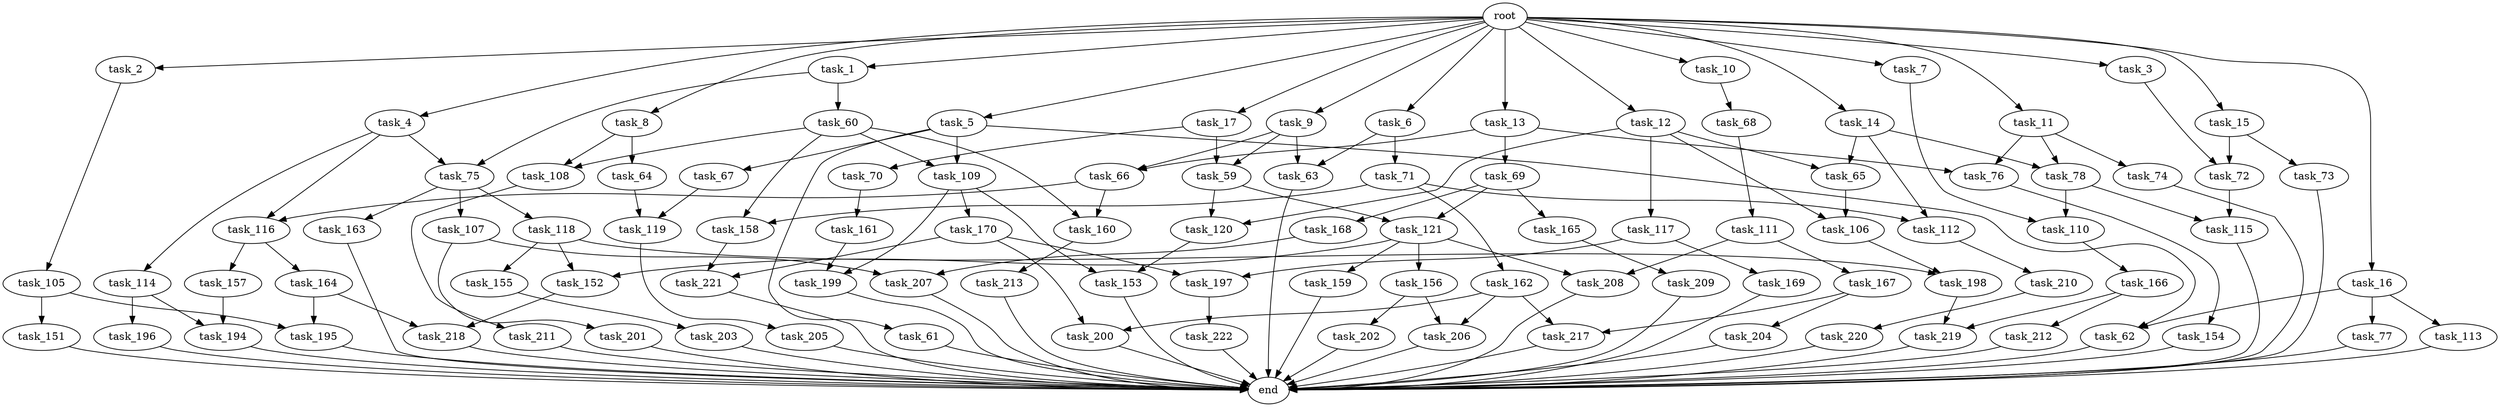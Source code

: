 digraph G {
  root [size="0.000000"];
  task_1 [size="10.240000"];
  task_2 [size="10.240000"];
  task_3 [size="10.240000"];
  task_4 [size="10.240000"];
  task_5 [size="10.240000"];
  task_6 [size="10.240000"];
  task_7 [size="10.240000"];
  task_8 [size="10.240000"];
  task_9 [size="10.240000"];
  task_10 [size="10.240000"];
  task_11 [size="10.240000"];
  task_12 [size="10.240000"];
  task_13 [size="10.240000"];
  task_14 [size="10.240000"];
  task_15 [size="10.240000"];
  task_16 [size="10.240000"];
  task_17 [size="10.240000"];
  task_59 [size="10050223472.639999"];
  task_60 [size="3092376453.120000"];
  task_61 [size="8589934592.000000"];
  task_62 [size="11682311045.120001"];
  task_63 [size="8332236554.240000"];
  task_64 [size="5497558138.880000"];
  task_65 [size="3865470566.400000"];
  task_66 [size="11166914969.600000"];
  task_67 [size="8589934592.000000"];
  task_68 [size="5497558138.880000"];
  task_69 [size="4209067950.080000"];
  task_70 [size="3092376453.120000"];
  task_71 [size="1374389534.720000"];
  task_72 [size="4466765987.840000"];
  task_73 [size="1374389534.720000"];
  task_74 [size="6957847019.520000"];
  task_75 [size="5239860101.120000"];
  task_76 [size="11166914969.600000"];
  task_77 [size="3092376453.120000"];
  task_78 [size="7730941132.800000"];
  task_105 [size="1374389534.720000"];
  task_106 [size="4466765987.840000"];
  task_107 [size="2147483648.000000"];
  task_108 [size="6871947673.600000"];
  task_109 [size="9964324126.719999"];
  task_110 [size="7301444403.200000"];
  task_111 [size="6957847019.520000"];
  task_112 [size="6270652252.160000"];
  task_113 [size="3092376453.120000"];
  task_114 [size="2147483648.000000"];
  task_115 [size="12799002542.080000"];
  task_116 [size="5239860101.120000"];
  task_117 [size="3092376453.120000"];
  task_118 [size="2147483648.000000"];
  task_119 [size="7301444403.200000"];
  task_120 [size="6184752906.240000"];
  task_121 [size="7301444403.200000"];
  task_151 [size="8589934592.000000"];
  task_152 [size="2748779069.440000"];
  task_153 [size="11166914969.600000"];
  task_154 [size="3092376453.120000"];
  task_155 [size="1374389534.720000"];
  task_156 [size="1374389534.720000"];
  task_157 [size="3092376453.120000"];
  task_158 [size="6871947673.600000"];
  task_159 [size="1374389534.720000"];
  task_160 [size="4466765987.840000"];
  task_161 [size="5497558138.880000"];
  task_162 [size="5497558138.880000"];
  task_163 [size="2147483648.000000"];
  task_164 [size="3092376453.120000"];
  task_165 [size="4209067950.080000"];
  task_166 [size="8589934592.000000"];
  task_167 [size="343597383.680000"];
  task_168 [size="4209067950.080000"];
  task_169 [size="3092376453.120000"];
  task_170 [size="6957847019.520000"];
  task_194 [size="3865470566.400000"];
  task_195 [size="17179869184.000000"];
  task_196 [size="773094113.280000"];
  task_197 [size="6184752906.240000"];
  task_198 [size="6871947673.600000"];
  task_199 [size="11166914969.600000"];
  task_200 [size="8589934592.000000"];
  task_201 [size="343597383.680000"];
  task_202 [size="773094113.280000"];
  task_203 [size="1374389534.720000"];
  task_204 [size="343597383.680000"];
  task_205 [size="6957847019.520000"];
  task_206 [size="6270652252.160000"];
  task_207 [size="687194767.360000"];
  task_208 [size="1717986918.400000"];
  task_209 [size="3092376453.120000"];
  task_210 [size="3092376453.120000"];
  task_211 [size="1374389534.720000"];
  task_212 [size="6957847019.520000"];
  task_213 [size="1374389534.720000"];
  task_217 [size="5841155522.560000"];
  task_218 [size="15547781611.520000"];
  task_219 [size="8332236554.240000"];
  task_220 [size="1374389534.720000"];
  task_221 [size="3435973836.800000"];
  task_222 [size="2147483648.000000"];
  end [size="0.000000"];

  root -> task_1 [size="1.000000"];
  root -> task_2 [size="1.000000"];
  root -> task_3 [size="1.000000"];
  root -> task_4 [size="1.000000"];
  root -> task_5 [size="1.000000"];
  root -> task_6 [size="1.000000"];
  root -> task_7 [size="1.000000"];
  root -> task_8 [size="1.000000"];
  root -> task_9 [size="1.000000"];
  root -> task_10 [size="1.000000"];
  root -> task_11 [size="1.000000"];
  root -> task_12 [size="1.000000"];
  root -> task_13 [size="1.000000"];
  root -> task_14 [size="1.000000"];
  root -> task_15 [size="1.000000"];
  root -> task_16 [size="1.000000"];
  root -> task_17 [size="1.000000"];
  task_1 -> task_60 [size="301989888.000000"];
  task_1 -> task_75 [size="301989888.000000"];
  task_2 -> task_105 [size="134217728.000000"];
  task_3 -> task_72 [size="301989888.000000"];
  task_4 -> task_75 [size="209715200.000000"];
  task_4 -> task_114 [size="209715200.000000"];
  task_4 -> task_116 [size="209715200.000000"];
  task_5 -> task_61 [size="838860800.000000"];
  task_5 -> task_62 [size="838860800.000000"];
  task_5 -> task_67 [size="838860800.000000"];
  task_5 -> task_109 [size="838860800.000000"];
  task_6 -> task_63 [size="134217728.000000"];
  task_6 -> task_71 [size="134217728.000000"];
  task_7 -> task_110 [size="301989888.000000"];
  task_8 -> task_64 [size="536870912.000000"];
  task_8 -> task_108 [size="536870912.000000"];
  task_9 -> task_59 [size="679477248.000000"];
  task_9 -> task_63 [size="679477248.000000"];
  task_9 -> task_66 [size="679477248.000000"];
  task_10 -> task_68 [size="536870912.000000"];
  task_11 -> task_74 [size="679477248.000000"];
  task_11 -> task_76 [size="679477248.000000"];
  task_11 -> task_78 [size="679477248.000000"];
  task_12 -> task_65 [size="301989888.000000"];
  task_12 -> task_106 [size="301989888.000000"];
  task_12 -> task_117 [size="301989888.000000"];
  task_12 -> task_120 [size="301989888.000000"];
  task_13 -> task_66 [size="411041792.000000"];
  task_13 -> task_69 [size="411041792.000000"];
  task_13 -> task_76 [size="411041792.000000"];
  task_14 -> task_65 [size="75497472.000000"];
  task_14 -> task_78 [size="75497472.000000"];
  task_14 -> task_112 [size="75497472.000000"];
  task_15 -> task_72 [size="134217728.000000"];
  task_15 -> task_73 [size="134217728.000000"];
  task_16 -> task_62 [size="301989888.000000"];
  task_16 -> task_77 [size="301989888.000000"];
  task_16 -> task_113 [size="301989888.000000"];
  task_17 -> task_59 [size="301989888.000000"];
  task_17 -> task_70 [size="301989888.000000"];
  task_59 -> task_120 [size="301989888.000000"];
  task_59 -> task_121 [size="301989888.000000"];
  task_60 -> task_108 [size="134217728.000000"];
  task_60 -> task_109 [size="134217728.000000"];
  task_60 -> task_158 [size="134217728.000000"];
  task_60 -> task_160 [size="134217728.000000"];
  task_61 -> end [size="1.000000"];
  task_62 -> end [size="1.000000"];
  task_63 -> end [size="1.000000"];
  task_64 -> task_119 [size="679477248.000000"];
  task_65 -> task_106 [size="134217728.000000"];
  task_66 -> task_116 [size="301989888.000000"];
  task_66 -> task_160 [size="301989888.000000"];
  task_67 -> task_119 [size="33554432.000000"];
  task_68 -> task_111 [size="679477248.000000"];
  task_69 -> task_121 [size="411041792.000000"];
  task_69 -> task_165 [size="411041792.000000"];
  task_69 -> task_168 [size="411041792.000000"];
  task_70 -> task_161 [size="536870912.000000"];
  task_71 -> task_112 [size="536870912.000000"];
  task_71 -> task_158 [size="536870912.000000"];
  task_71 -> task_162 [size="536870912.000000"];
  task_72 -> task_115 [size="838860800.000000"];
  task_73 -> end [size="1.000000"];
  task_74 -> end [size="1.000000"];
  task_75 -> task_107 [size="209715200.000000"];
  task_75 -> task_118 [size="209715200.000000"];
  task_75 -> task_163 [size="209715200.000000"];
  task_76 -> task_154 [size="301989888.000000"];
  task_77 -> end [size="1.000000"];
  task_78 -> task_110 [size="411041792.000000"];
  task_78 -> task_115 [size="411041792.000000"];
  task_105 -> task_151 [size="838860800.000000"];
  task_105 -> task_195 [size="838860800.000000"];
  task_106 -> task_198 [size="536870912.000000"];
  task_107 -> task_201 [size="33554432.000000"];
  task_107 -> task_207 [size="33554432.000000"];
  task_108 -> task_211 [size="134217728.000000"];
  task_109 -> task_153 [size="679477248.000000"];
  task_109 -> task_170 [size="679477248.000000"];
  task_109 -> task_199 [size="679477248.000000"];
  task_110 -> task_166 [size="838860800.000000"];
  task_111 -> task_167 [size="33554432.000000"];
  task_111 -> task_208 [size="33554432.000000"];
  task_112 -> task_210 [size="301989888.000000"];
  task_113 -> end [size="1.000000"];
  task_114 -> task_194 [size="75497472.000000"];
  task_114 -> task_196 [size="75497472.000000"];
  task_115 -> end [size="1.000000"];
  task_116 -> task_157 [size="301989888.000000"];
  task_116 -> task_164 [size="301989888.000000"];
  task_117 -> task_169 [size="301989888.000000"];
  task_117 -> task_197 [size="301989888.000000"];
  task_118 -> task_152 [size="134217728.000000"];
  task_118 -> task_155 [size="134217728.000000"];
  task_118 -> task_198 [size="134217728.000000"];
  task_119 -> task_205 [size="679477248.000000"];
  task_120 -> task_153 [size="411041792.000000"];
  task_121 -> task_152 [size="134217728.000000"];
  task_121 -> task_156 [size="134217728.000000"];
  task_121 -> task_159 [size="134217728.000000"];
  task_121 -> task_208 [size="134217728.000000"];
  task_151 -> end [size="1.000000"];
  task_152 -> task_218 [size="679477248.000000"];
  task_153 -> end [size="1.000000"];
  task_154 -> end [size="1.000000"];
  task_155 -> task_203 [size="134217728.000000"];
  task_156 -> task_202 [size="75497472.000000"];
  task_156 -> task_206 [size="75497472.000000"];
  task_157 -> task_194 [size="301989888.000000"];
  task_158 -> task_221 [size="33554432.000000"];
  task_159 -> end [size="1.000000"];
  task_160 -> task_213 [size="134217728.000000"];
  task_161 -> task_199 [size="411041792.000000"];
  task_162 -> task_200 [size="536870912.000000"];
  task_162 -> task_206 [size="536870912.000000"];
  task_162 -> task_217 [size="536870912.000000"];
  task_163 -> end [size="1.000000"];
  task_164 -> task_195 [size="838860800.000000"];
  task_164 -> task_218 [size="838860800.000000"];
  task_165 -> task_209 [size="301989888.000000"];
  task_166 -> task_212 [size="679477248.000000"];
  task_166 -> task_219 [size="679477248.000000"];
  task_167 -> task_204 [size="33554432.000000"];
  task_167 -> task_217 [size="33554432.000000"];
  task_168 -> task_207 [size="33554432.000000"];
  task_169 -> end [size="1.000000"];
  task_170 -> task_197 [size="301989888.000000"];
  task_170 -> task_200 [size="301989888.000000"];
  task_170 -> task_221 [size="301989888.000000"];
  task_194 -> end [size="1.000000"];
  task_195 -> end [size="1.000000"];
  task_196 -> end [size="1.000000"];
  task_197 -> task_222 [size="209715200.000000"];
  task_198 -> task_219 [size="134217728.000000"];
  task_199 -> end [size="1.000000"];
  task_200 -> end [size="1.000000"];
  task_201 -> end [size="1.000000"];
  task_202 -> end [size="1.000000"];
  task_203 -> end [size="1.000000"];
  task_204 -> end [size="1.000000"];
  task_205 -> end [size="1.000000"];
  task_206 -> end [size="1.000000"];
  task_207 -> end [size="1.000000"];
  task_208 -> end [size="1.000000"];
  task_209 -> end [size="1.000000"];
  task_210 -> task_220 [size="134217728.000000"];
  task_211 -> end [size="1.000000"];
  task_212 -> end [size="1.000000"];
  task_213 -> end [size="1.000000"];
  task_217 -> end [size="1.000000"];
  task_218 -> end [size="1.000000"];
  task_219 -> end [size="1.000000"];
  task_220 -> end [size="1.000000"];
  task_221 -> end [size="1.000000"];
  task_222 -> end [size="1.000000"];
}
